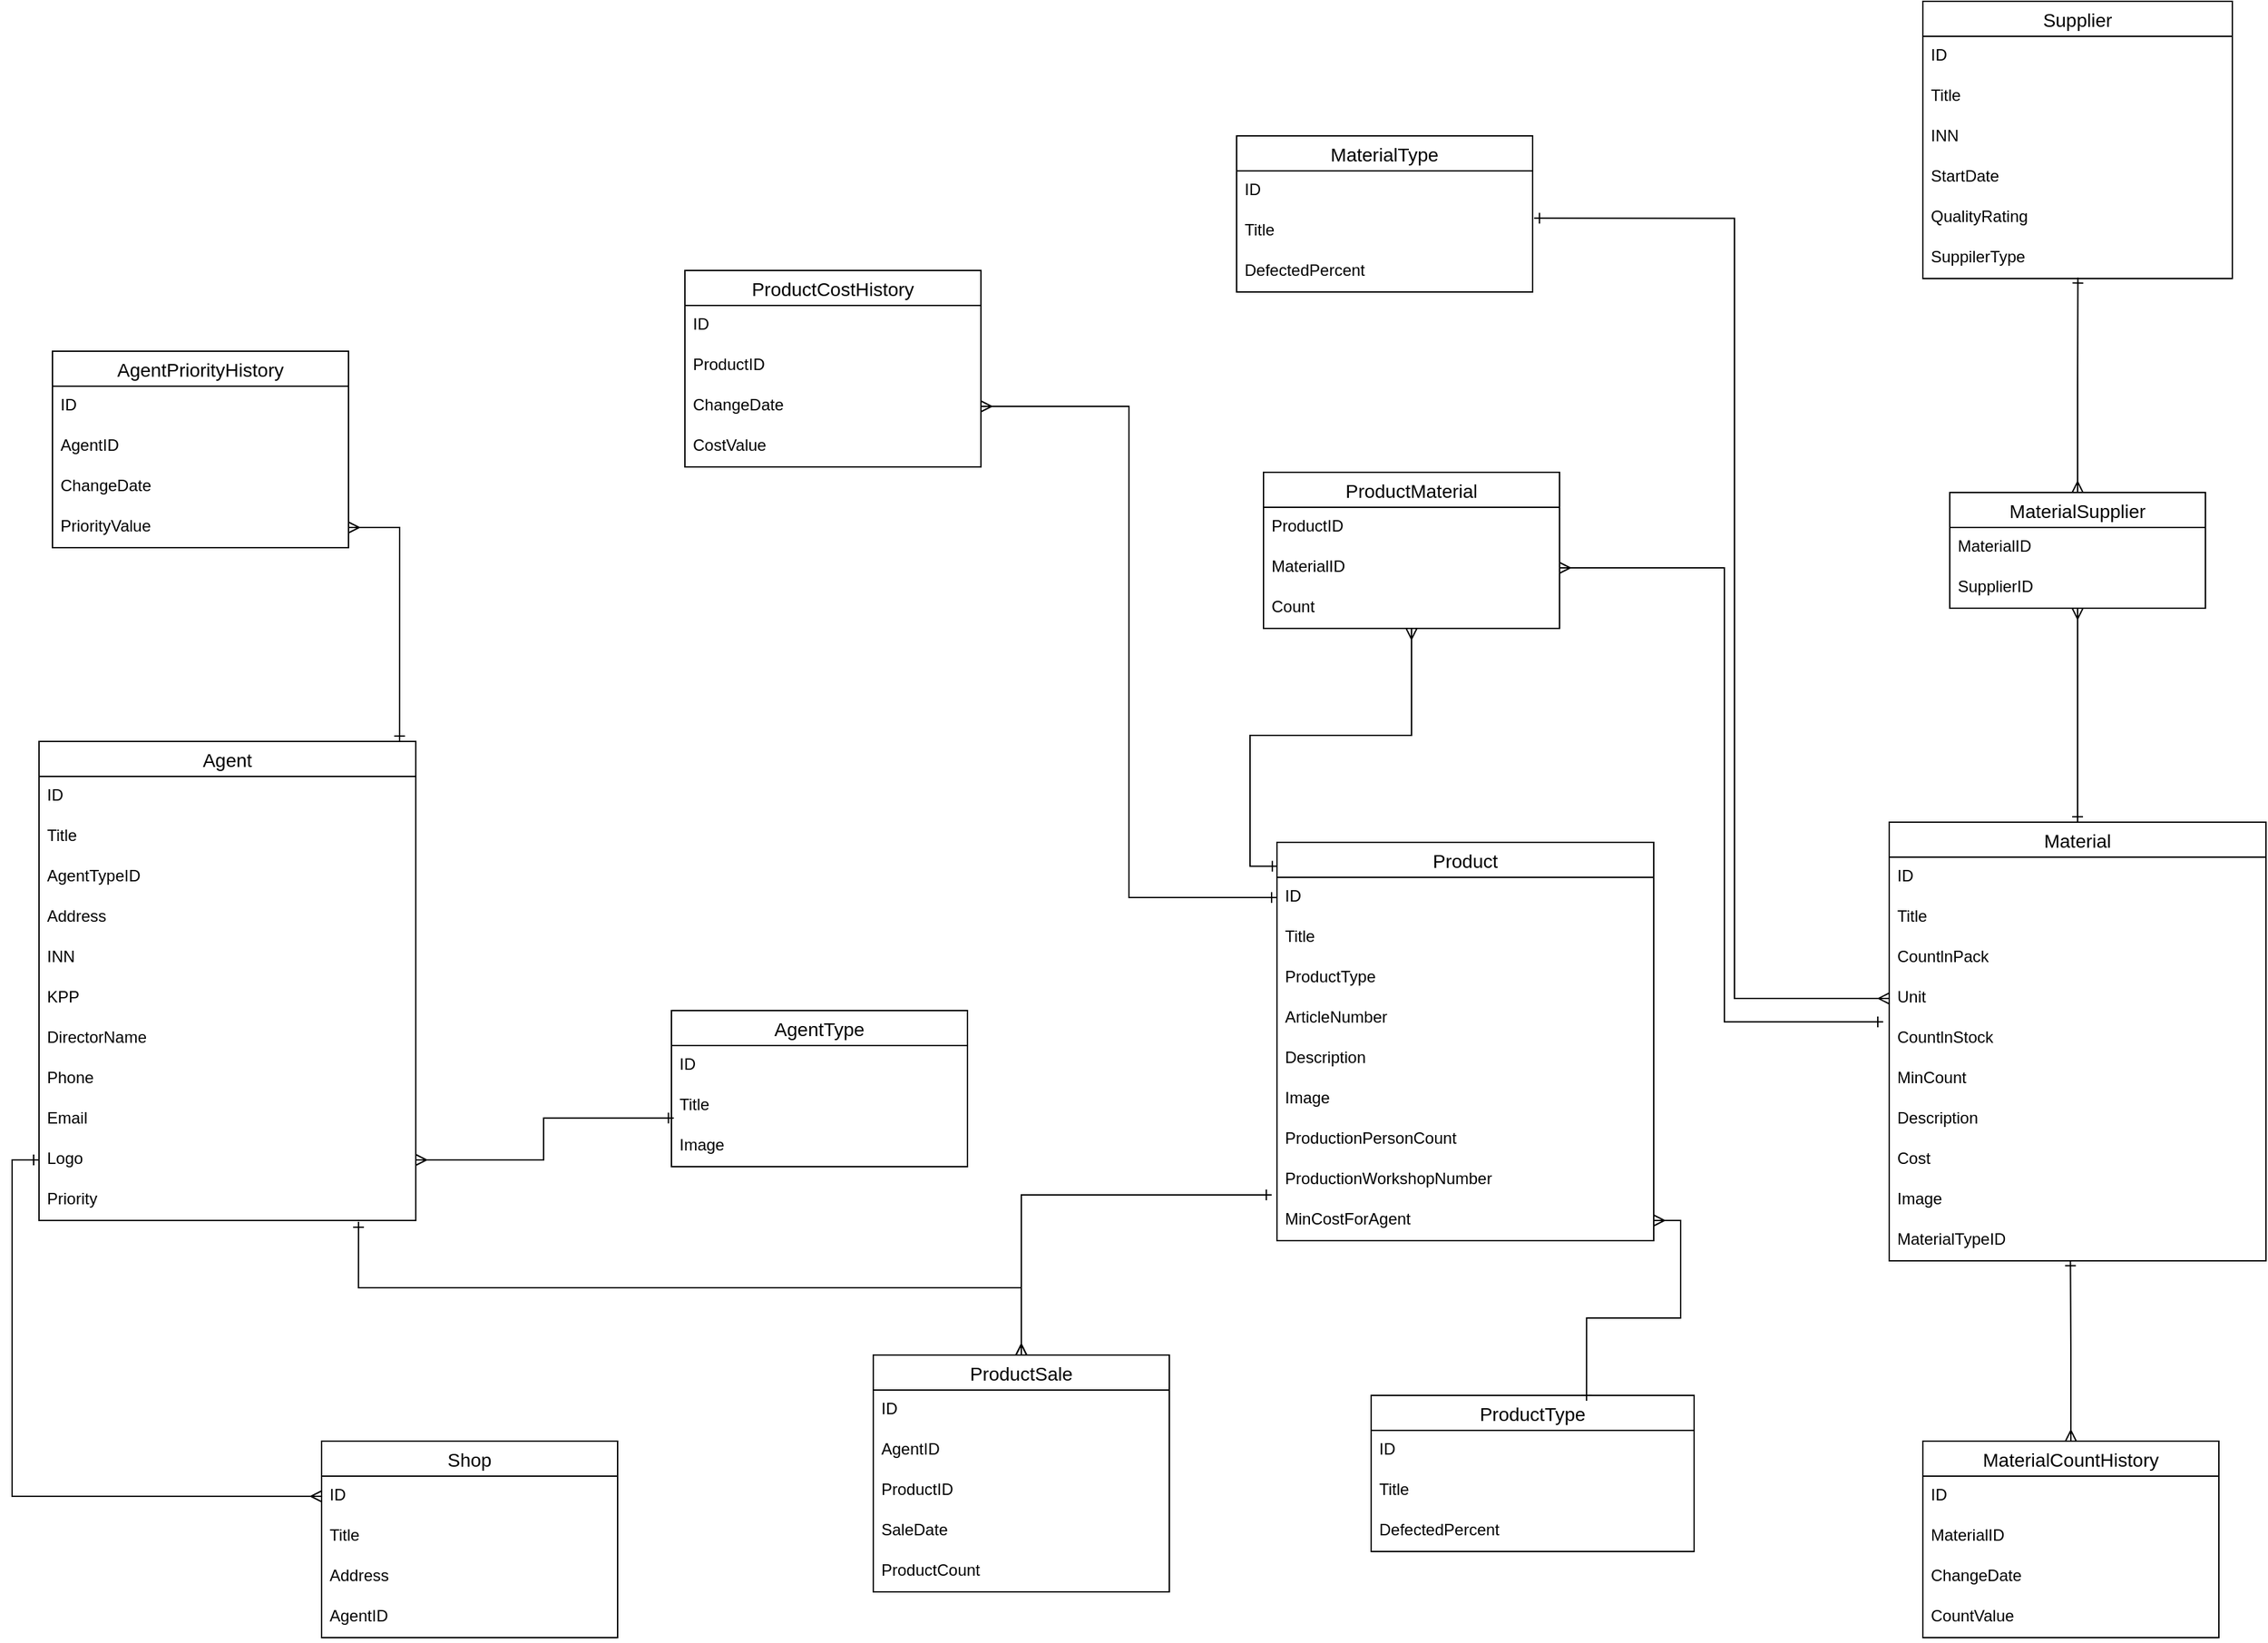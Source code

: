 <mxfile version="20.6.0" type="github">
  <diagram id="XXp-0uyik5iE-m1X0KlK" name="Страница 1">
    <mxGraphModel dx="3470" dy="1270" grid="1" gridSize="10" guides="1" tooltips="1" connect="1" arrows="1" fold="1" page="1" pageScale="1" pageWidth="1100" pageHeight="850" math="0" shadow="0">
      <root>
        <mxCell id="0" />
        <mxCell id="1" parent="0" />
        <mxCell id="RBDj8pT3koU-qj71rcrs-1" value="MaterialType" style="swimlane;fontStyle=0;childLayout=stackLayout;horizontal=1;startSize=26;horizontalStack=0;resizeParent=1;resizeParentMax=0;resizeLast=0;collapsible=1;marginBottom=0;align=center;fontSize=14;" parent="1" vertex="1">
          <mxGeometry x="90" y="140" width="220" height="116" as="geometry" />
        </mxCell>
        <mxCell id="RBDj8pT3koU-qj71rcrs-2" value="ID" style="text;strokeColor=none;fillColor=none;spacingLeft=4;spacingRight=4;overflow=hidden;rotatable=0;points=[[0,0.5],[1,0.5]];portConstraint=eastwest;fontSize=12;" parent="RBDj8pT3koU-qj71rcrs-1" vertex="1">
          <mxGeometry y="26" width="220" height="30" as="geometry" />
        </mxCell>
        <mxCell id="RBDj8pT3koU-qj71rcrs-3" value="Title" style="text;strokeColor=none;fillColor=none;spacingLeft=4;spacingRight=4;overflow=hidden;rotatable=0;points=[[0,0.5],[1,0.5]];portConstraint=eastwest;fontSize=12;" parent="RBDj8pT3koU-qj71rcrs-1" vertex="1">
          <mxGeometry y="56" width="220" height="30" as="geometry" />
        </mxCell>
        <mxCell id="RBDj8pT3koU-qj71rcrs-4" value="DefectedPercent" style="text;strokeColor=none;fillColor=none;spacingLeft=4;spacingRight=4;overflow=hidden;rotatable=0;points=[[0,0.5],[1,0.5]];portConstraint=eastwest;fontSize=12;" parent="RBDj8pT3koU-qj71rcrs-1" vertex="1">
          <mxGeometry y="86" width="220" height="30" as="geometry" />
        </mxCell>
        <mxCell id="RBDj8pT3koU-qj71rcrs-5" value="Supplier" style="swimlane;fontStyle=0;childLayout=stackLayout;horizontal=1;startSize=26;horizontalStack=0;resizeParent=1;resizeParentMax=0;resizeLast=0;collapsible=1;marginBottom=0;align=center;fontSize=14;" parent="1" vertex="1">
          <mxGeometry x="600" y="40" width="230" height="206" as="geometry" />
        </mxCell>
        <mxCell id="RBDj8pT3koU-qj71rcrs-6" value="ID" style="text;strokeColor=none;fillColor=none;spacingLeft=4;spacingRight=4;overflow=hidden;rotatable=0;points=[[0,0.5],[1,0.5]];portConstraint=eastwest;fontSize=12;" parent="RBDj8pT3koU-qj71rcrs-5" vertex="1">
          <mxGeometry y="26" width="230" height="30" as="geometry" />
        </mxCell>
        <mxCell id="RBDj8pT3koU-qj71rcrs-7" value="Title" style="text;strokeColor=none;fillColor=none;spacingLeft=4;spacingRight=4;overflow=hidden;rotatable=0;points=[[0,0.5],[1,0.5]];portConstraint=eastwest;fontSize=12;" parent="RBDj8pT3koU-qj71rcrs-5" vertex="1">
          <mxGeometry y="56" width="230" height="30" as="geometry" />
        </mxCell>
        <mxCell id="RBDj8pT3koU-qj71rcrs-8" value="INN" style="text;strokeColor=none;fillColor=none;spacingLeft=4;spacingRight=4;overflow=hidden;rotatable=0;points=[[0,0.5],[1,0.5]];portConstraint=eastwest;fontSize=12;" parent="RBDj8pT3koU-qj71rcrs-5" vertex="1">
          <mxGeometry y="86" width="230" height="30" as="geometry" />
        </mxCell>
        <mxCell id="RBDj8pT3koU-qj71rcrs-9" value="StartDate" style="text;strokeColor=none;fillColor=none;spacingLeft=4;spacingRight=4;overflow=hidden;rotatable=0;points=[[0,0.5],[1,0.5]];portConstraint=eastwest;fontSize=12;" parent="RBDj8pT3koU-qj71rcrs-5" vertex="1">
          <mxGeometry y="116" width="230" height="30" as="geometry" />
        </mxCell>
        <mxCell id="RBDj8pT3koU-qj71rcrs-10" value="QualityRating" style="text;strokeColor=none;fillColor=none;spacingLeft=4;spacingRight=4;overflow=hidden;rotatable=0;points=[[0,0.5],[1,0.5]];portConstraint=eastwest;fontSize=12;" parent="RBDj8pT3koU-qj71rcrs-5" vertex="1">
          <mxGeometry y="146" width="230" height="30" as="geometry" />
        </mxCell>
        <mxCell id="RBDj8pT3koU-qj71rcrs-11" value="SuppilerType" style="text;strokeColor=none;fillColor=none;spacingLeft=4;spacingRight=4;overflow=hidden;rotatable=0;points=[[0,0.5],[1,0.5]];portConstraint=eastwest;fontSize=12;" parent="RBDj8pT3koU-qj71rcrs-5" vertex="1">
          <mxGeometry y="176" width="230" height="30" as="geometry" />
        </mxCell>
        <mxCell id="RBDj8pT3koU-qj71rcrs-12" style="edgeStyle=orthogonalEdgeStyle;rounded=0;orthogonalLoop=1;jettySize=auto;html=1;entryX=0.501;entryY=0.977;entryDx=0;entryDy=0;entryPerimeter=0;startArrow=ERmany;startFill=0;endArrow=ERone;endFill=0;" parent="1" source="RBDj8pT3koU-qj71rcrs-14" target="RBDj8pT3koU-qj71rcrs-11" edge="1">
          <mxGeometry relative="1" as="geometry" />
        </mxCell>
        <mxCell id="RBDj8pT3koU-qj71rcrs-13" style="edgeStyle=orthogonalEdgeStyle;rounded=0;orthogonalLoop=1;jettySize=auto;html=1;entryX=0.5;entryY=0;entryDx=0;entryDy=0;startArrow=ERmany;startFill=0;endArrow=ERone;endFill=0;" parent="1" source="RBDj8pT3koU-qj71rcrs-14" target="RBDj8pT3koU-qj71rcrs-17" edge="1">
          <mxGeometry relative="1" as="geometry" />
        </mxCell>
        <mxCell id="RBDj8pT3koU-qj71rcrs-14" value="MaterialSupplier" style="swimlane;fontStyle=0;childLayout=stackLayout;horizontal=1;startSize=26;horizontalStack=0;resizeParent=1;resizeParentMax=0;resizeLast=0;collapsible=1;marginBottom=0;align=center;fontSize=14;" parent="1" vertex="1">
          <mxGeometry x="620" y="405" width="190" height="86" as="geometry" />
        </mxCell>
        <mxCell id="RBDj8pT3koU-qj71rcrs-15" value="MaterialID" style="text;strokeColor=none;fillColor=none;spacingLeft=4;spacingRight=4;overflow=hidden;rotatable=0;points=[[0,0.5],[1,0.5]];portConstraint=eastwest;fontSize=12;" parent="RBDj8pT3koU-qj71rcrs-14" vertex="1">
          <mxGeometry y="26" width="190" height="30" as="geometry" />
        </mxCell>
        <mxCell id="RBDj8pT3koU-qj71rcrs-16" value="SupplierID" style="text;strokeColor=none;fillColor=none;spacingLeft=4;spacingRight=4;overflow=hidden;rotatable=0;points=[[0,0.5],[1,0.5]];portConstraint=eastwest;fontSize=12;" parent="RBDj8pT3koU-qj71rcrs-14" vertex="1">
          <mxGeometry y="56" width="190" height="30" as="geometry" />
        </mxCell>
        <mxCell id="RBDj8pT3koU-qj71rcrs-17" value="Material" style="swimlane;fontStyle=0;childLayout=stackLayout;horizontal=1;startSize=26;horizontalStack=0;resizeParent=1;resizeParentMax=0;resizeLast=0;collapsible=1;marginBottom=0;align=center;fontSize=14;" parent="1" vertex="1">
          <mxGeometry x="575" y="650" width="280" height="326" as="geometry" />
        </mxCell>
        <mxCell id="RBDj8pT3koU-qj71rcrs-18" value="ID" style="text;strokeColor=none;fillColor=none;spacingLeft=4;spacingRight=4;overflow=hidden;rotatable=0;points=[[0,0.5],[1,0.5]];portConstraint=eastwest;fontSize=12;" parent="RBDj8pT3koU-qj71rcrs-17" vertex="1">
          <mxGeometry y="26" width="280" height="30" as="geometry" />
        </mxCell>
        <mxCell id="RBDj8pT3koU-qj71rcrs-19" value="Title" style="text;strokeColor=none;fillColor=none;spacingLeft=4;spacingRight=4;overflow=hidden;rotatable=0;points=[[0,0.5],[1,0.5]];portConstraint=eastwest;fontSize=12;" parent="RBDj8pT3koU-qj71rcrs-17" vertex="1">
          <mxGeometry y="56" width="280" height="30" as="geometry" />
        </mxCell>
        <mxCell id="RBDj8pT3koU-qj71rcrs-20" value="CountlnPack" style="text;strokeColor=none;fillColor=none;spacingLeft=4;spacingRight=4;overflow=hidden;rotatable=0;points=[[0,0.5],[1,0.5]];portConstraint=eastwest;fontSize=12;" parent="RBDj8pT3koU-qj71rcrs-17" vertex="1">
          <mxGeometry y="86" width="280" height="30" as="geometry" />
        </mxCell>
        <mxCell id="RBDj8pT3koU-qj71rcrs-21" value="Unit" style="text;strokeColor=none;fillColor=none;spacingLeft=4;spacingRight=4;overflow=hidden;rotatable=0;points=[[0,0.5],[1,0.5]];portConstraint=eastwest;fontSize=12;" parent="RBDj8pT3koU-qj71rcrs-17" vertex="1">
          <mxGeometry y="116" width="280" height="30" as="geometry" />
        </mxCell>
        <mxCell id="RBDj8pT3koU-qj71rcrs-22" value="CountlnStock" style="text;strokeColor=none;fillColor=none;spacingLeft=4;spacingRight=4;overflow=hidden;rotatable=0;points=[[0,0.5],[1,0.5]];portConstraint=eastwest;fontSize=12;" parent="RBDj8pT3koU-qj71rcrs-17" vertex="1">
          <mxGeometry y="146" width="280" height="30" as="geometry" />
        </mxCell>
        <mxCell id="RBDj8pT3koU-qj71rcrs-23" value="MinCount" style="text;strokeColor=none;fillColor=none;spacingLeft=4;spacingRight=4;overflow=hidden;rotatable=0;points=[[0,0.5],[1,0.5]];portConstraint=eastwest;fontSize=12;" parent="RBDj8pT3koU-qj71rcrs-17" vertex="1">
          <mxGeometry y="176" width="280" height="30" as="geometry" />
        </mxCell>
        <mxCell id="RBDj8pT3koU-qj71rcrs-24" value="Description" style="text;strokeColor=none;fillColor=none;spacingLeft=4;spacingRight=4;overflow=hidden;rotatable=0;points=[[0,0.5],[1,0.5]];portConstraint=eastwest;fontSize=12;" parent="RBDj8pT3koU-qj71rcrs-17" vertex="1">
          <mxGeometry y="206" width="280" height="30" as="geometry" />
        </mxCell>
        <mxCell id="RBDj8pT3koU-qj71rcrs-25" value="Cost" style="text;strokeColor=none;fillColor=none;spacingLeft=4;spacingRight=4;overflow=hidden;rotatable=0;points=[[0,0.5],[1,0.5]];portConstraint=eastwest;fontSize=12;" parent="RBDj8pT3koU-qj71rcrs-17" vertex="1">
          <mxGeometry y="236" width="280" height="30" as="geometry" />
        </mxCell>
        <mxCell id="RBDj8pT3koU-qj71rcrs-26" value="Image" style="text;strokeColor=none;fillColor=none;spacingLeft=4;spacingRight=4;overflow=hidden;rotatable=0;points=[[0,0.5],[1,0.5]];portConstraint=eastwest;fontSize=12;" parent="RBDj8pT3koU-qj71rcrs-17" vertex="1">
          <mxGeometry y="266" width="280" height="30" as="geometry" />
        </mxCell>
        <mxCell id="RBDj8pT3koU-qj71rcrs-27" value="MaterialTypeID" style="text;strokeColor=none;fillColor=none;spacingLeft=4;spacingRight=4;overflow=hidden;rotatable=0;points=[[0,0.5],[1,0.5]];portConstraint=eastwest;fontSize=12;" parent="RBDj8pT3koU-qj71rcrs-17" vertex="1">
          <mxGeometry y="296" width="280" height="30" as="geometry" />
        </mxCell>
        <mxCell id="RBDj8pT3koU-qj71rcrs-28" style="edgeStyle=orthogonalEdgeStyle;rounded=0;orthogonalLoop=1;jettySize=auto;html=1;entryX=0.481;entryY=0.987;entryDx=0;entryDy=0;entryPerimeter=0;startArrow=ERmany;startFill=0;endArrow=ERone;endFill=0;" parent="1" source="RBDj8pT3koU-qj71rcrs-29" target="RBDj8pT3koU-qj71rcrs-27" edge="1">
          <mxGeometry relative="1" as="geometry" />
        </mxCell>
        <mxCell id="RBDj8pT3koU-qj71rcrs-29" value="MaterialCountHistory" style="swimlane;fontStyle=0;childLayout=stackLayout;horizontal=1;startSize=26;horizontalStack=0;resizeParent=1;resizeParentMax=0;resizeLast=0;collapsible=1;marginBottom=0;align=center;fontSize=14;" parent="1" vertex="1">
          <mxGeometry x="600" y="1110" width="220" height="146" as="geometry" />
        </mxCell>
        <mxCell id="RBDj8pT3koU-qj71rcrs-30" value="ID" style="text;strokeColor=none;fillColor=none;spacingLeft=4;spacingRight=4;overflow=hidden;rotatable=0;points=[[0,0.5],[1,0.5]];portConstraint=eastwest;fontSize=12;" parent="RBDj8pT3koU-qj71rcrs-29" vertex="1">
          <mxGeometry y="26" width="220" height="30" as="geometry" />
        </mxCell>
        <mxCell id="RBDj8pT3koU-qj71rcrs-31" value="MaterialID" style="text;strokeColor=none;fillColor=none;spacingLeft=4;spacingRight=4;overflow=hidden;rotatable=0;points=[[0,0.5],[1,0.5]];portConstraint=eastwest;fontSize=12;" parent="RBDj8pT3koU-qj71rcrs-29" vertex="1">
          <mxGeometry y="56" width="220" height="30" as="geometry" />
        </mxCell>
        <mxCell id="RBDj8pT3koU-qj71rcrs-32" value="ChangeDate" style="text;strokeColor=none;fillColor=none;spacingLeft=4;spacingRight=4;overflow=hidden;rotatable=0;points=[[0,0.5],[1,0.5]];portConstraint=eastwest;fontSize=12;" parent="RBDj8pT3koU-qj71rcrs-29" vertex="1">
          <mxGeometry y="86" width="220" height="30" as="geometry" />
        </mxCell>
        <mxCell id="RBDj8pT3koU-qj71rcrs-33" value="CountValue" style="text;strokeColor=none;fillColor=none;spacingLeft=4;spacingRight=4;overflow=hidden;rotatable=0;points=[[0,0.5],[1,0.5]];portConstraint=eastwest;fontSize=12;" parent="RBDj8pT3koU-qj71rcrs-29" vertex="1">
          <mxGeometry y="116" width="220" height="30" as="geometry" />
        </mxCell>
        <mxCell id="RBDj8pT3koU-qj71rcrs-34" value="ProductType" style="swimlane;fontStyle=0;childLayout=stackLayout;horizontal=1;startSize=26;horizontalStack=0;resizeParent=1;resizeParentMax=0;resizeLast=0;collapsible=1;marginBottom=0;align=center;fontSize=14;" parent="1" vertex="1">
          <mxGeometry x="190" y="1076" width="240" height="116" as="geometry" />
        </mxCell>
        <mxCell id="RBDj8pT3koU-qj71rcrs-35" value="ID" style="text;strokeColor=none;fillColor=none;spacingLeft=4;spacingRight=4;overflow=hidden;rotatable=0;points=[[0,0.5],[1,0.5]];portConstraint=eastwest;fontSize=12;" parent="RBDj8pT3koU-qj71rcrs-34" vertex="1">
          <mxGeometry y="26" width="240" height="30" as="geometry" />
        </mxCell>
        <mxCell id="RBDj8pT3koU-qj71rcrs-36" value="Title" style="text;strokeColor=none;fillColor=none;spacingLeft=4;spacingRight=4;overflow=hidden;rotatable=0;points=[[0,0.5],[1,0.5]];portConstraint=eastwest;fontSize=12;" parent="RBDj8pT3koU-qj71rcrs-34" vertex="1">
          <mxGeometry y="56" width="240" height="30" as="geometry" />
        </mxCell>
        <mxCell id="RBDj8pT3koU-qj71rcrs-37" value="DefectedPercent" style="text;strokeColor=none;fillColor=none;spacingLeft=4;spacingRight=4;overflow=hidden;rotatable=0;points=[[0,0.5],[1,0.5]];portConstraint=eastwest;fontSize=12;" parent="RBDj8pT3koU-qj71rcrs-34" vertex="1">
          <mxGeometry y="86" width="240" height="30" as="geometry" />
        </mxCell>
        <mxCell id="RBDj8pT3koU-qj71rcrs-38" style="edgeStyle=orthogonalEdgeStyle;rounded=0;orthogonalLoop=1;jettySize=auto;html=1;entryX=0.002;entryY=0.06;entryDx=0;entryDy=0;entryPerimeter=0;startArrow=ERmany;startFill=0;endArrow=ERone;endFill=0;" parent="1" source="RBDj8pT3koU-qj71rcrs-39" target="RBDj8pT3koU-qj71rcrs-43" edge="1">
          <mxGeometry relative="1" as="geometry" />
        </mxCell>
        <mxCell id="RBDj8pT3koU-qj71rcrs-39" value="ProductMaterial" style="swimlane;fontStyle=0;childLayout=stackLayout;horizontal=1;startSize=26;horizontalStack=0;resizeParent=1;resizeParentMax=0;resizeLast=0;collapsible=1;marginBottom=0;align=center;fontSize=14;" parent="1" vertex="1">
          <mxGeometry x="110" y="390" width="220" height="116" as="geometry" />
        </mxCell>
        <mxCell id="RBDj8pT3koU-qj71rcrs-40" value="ProductID" style="text;strokeColor=none;fillColor=none;spacingLeft=4;spacingRight=4;overflow=hidden;rotatable=0;points=[[0,0.5],[1,0.5]];portConstraint=eastwest;fontSize=12;" parent="RBDj8pT3koU-qj71rcrs-39" vertex="1">
          <mxGeometry y="26" width="220" height="30" as="geometry" />
        </mxCell>
        <mxCell id="RBDj8pT3koU-qj71rcrs-41" value="MaterialID" style="text;strokeColor=none;fillColor=none;spacingLeft=4;spacingRight=4;overflow=hidden;rotatable=0;points=[[0,0.5],[1,0.5]];portConstraint=eastwest;fontSize=12;" parent="RBDj8pT3koU-qj71rcrs-39" vertex="1">
          <mxGeometry y="56" width="220" height="30" as="geometry" />
        </mxCell>
        <mxCell id="RBDj8pT3koU-qj71rcrs-42" value="Count" style="text;strokeColor=none;fillColor=none;spacingLeft=4;spacingRight=4;overflow=hidden;rotatable=0;points=[[0,0.5],[1,0.5]];portConstraint=eastwest;fontSize=12;" parent="RBDj8pT3koU-qj71rcrs-39" vertex="1">
          <mxGeometry y="86" width="220" height="30" as="geometry" />
        </mxCell>
        <mxCell id="RBDj8pT3koU-qj71rcrs-43" value="Product" style="swimlane;fontStyle=0;childLayout=stackLayout;horizontal=1;startSize=26;horizontalStack=0;resizeParent=1;resizeParentMax=0;resizeLast=0;collapsible=1;marginBottom=0;align=center;fontSize=14;" parent="1" vertex="1">
          <mxGeometry x="120" y="665" width="280" height="296" as="geometry" />
        </mxCell>
        <mxCell id="RBDj8pT3koU-qj71rcrs-44" value="ID" style="text;strokeColor=none;fillColor=none;spacingLeft=4;spacingRight=4;overflow=hidden;rotatable=0;points=[[0,0.5],[1,0.5]];portConstraint=eastwest;fontSize=12;" parent="RBDj8pT3koU-qj71rcrs-43" vertex="1">
          <mxGeometry y="26" width="280" height="30" as="geometry" />
        </mxCell>
        <mxCell id="RBDj8pT3koU-qj71rcrs-45" value="Title" style="text;strokeColor=none;fillColor=none;spacingLeft=4;spacingRight=4;overflow=hidden;rotatable=0;points=[[0,0.5],[1,0.5]];portConstraint=eastwest;fontSize=12;" parent="RBDj8pT3koU-qj71rcrs-43" vertex="1">
          <mxGeometry y="56" width="280" height="30" as="geometry" />
        </mxCell>
        <mxCell id="RBDj8pT3koU-qj71rcrs-46" value="ProductType" style="text;strokeColor=none;fillColor=none;spacingLeft=4;spacingRight=4;overflow=hidden;rotatable=0;points=[[0,0.5],[1,0.5]];portConstraint=eastwest;fontSize=12;" parent="RBDj8pT3koU-qj71rcrs-43" vertex="1">
          <mxGeometry y="86" width="280" height="30" as="geometry" />
        </mxCell>
        <mxCell id="RBDj8pT3koU-qj71rcrs-47" value="ArticleNumber" style="text;strokeColor=none;fillColor=none;spacingLeft=4;spacingRight=4;overflow=hidden;rotatable=0;points=[[0,0.5],[1,0.5]];portConstraint=eastwest;fontSize=12;" parent="RBDj8pT3koU-qj71rcrs-43" vertex="1">
          <mxGeometry y="116" width="280" height="30" as="geometry" />
        </mxCell>
        <mxCell id="RBDj8pT3koU-qj71rcrs-48" value="Description" style="text;strokeColor=none;fillColor=none;spacingLeft=4;spacingRight=4;overflow=hidden;rotatable=0;points=[[0,0.5],[1,0.5]];portConstraint=eastwest;fontSize=12;" parent="RBDj8pT3koU-qj71rcrs-43" vertex="1">
          <mxGeometry y="146" width="280" height="30" as="geometry" />
        </mxCell>
        <mxCell id="RBDj8pT3koU-qj71rcrs-49" value="Image" style="text;strokeColor=none;fillColor=none;spacingLeft=4;spacingRight=4;overflow=hidden;rotatable=0;points=[[0,0.5],[1,0.5]];portConstraint=eastwest;fontSize=12;" parent="RBDj8pT3koU-qj71rcrs-43" vertex="1">
          <mxGeometry y="176" width="280" height="30" as="geometry" />
        </mxCell>
        <mxCell id="RBDj8pT3koU-qj71rcrs-50" value="ProductionPersonCount" style="text;strokeColor=none;fillColor=none;spacingLeft=4;spacingRight=4;overflow=hidden;rotatable=0;points=[[0,0.5],[1,0.5]];portConstraint=eastwest;fontSize=12;" parent="RBDj8pT3koU-qj71rcrs-43" vertex="1">
          <mxGeometry y="206" width="280" height="30" as="geometry" />
        </mxCell>
        <mxCell id="RBDj8pT3koU-qj71rcrs-51" value="ProductionWorkshopNumber" style="text;strokeColor=none;fillColor=none;spacingLeft=4;spacingRight=4;overflow=hidden;rotatable=0;points=[[0,0.5],[1,0.5]];portConstraint=eastwest;fontSize=12;" parent="RBDj8pT3koU-qj71rcrs-43" vertex="1">
          <mxGeometry y="236" width="280" height="30" as="geometry" />
        </mxCell>
        <mxCell id="RBDj8pT3koU-qj71rcrs-52" value="MinCostForAgent" style="text;strokeColor=none;fillColor=none;spacingLeft=4;spacingRight=4;overflow=hidden;rotatable=0;points=[[0,0.5],[1,0.5]];portConstraint=eastwest;fontSize=12;" parent="RBDj8pT3koU-qj71rcrs-43" vertex="1">
          <mxGeometry y="266" width="280" height="30" as="geometry" />
        </mxCell>
        <mxCell id="RBDj8pT3koU-qj71rcrs-53" value="AgentType" style="swimlane;fontStyle=0;childLayout=stackLayout;horizontal=1;startSize=26;horizontalStack=0;resizeParent=1;resizeParentMax=0;resizeLast=0;collapsible=1;marginBottom=0;align=center;fontSize=14;" parent="1" vertex="1">
          <mxGeometry x="-330" y="790" width="220" height="116" as="geometry" />
        </mxCell>
        <mxCell id="RBDj8pT3koU-qj71rcrs-54" value="ID" style="text;strokeColor=none;fillColor=none;spacingLeft=4;spacingRight=4;overflow=hidden;rotatable=0;points=[[0,0.5],[1,0.5]];portConstraint=eastwest;fontSize=12;" parent="RBDj8pT3koU-qj71rcrs-53" vertex="1">
          <mxGeometry y="26" width="220" height="30" as="geometry" />
        </mxCell>
        <mxCell id="RBDj8pT3koU-qj71rcrs-55" value="Title" style="text;strokeColor=none;fillColor=none;spacingLeft=4;spacingRight=4;overflow=hidden;rotatable=0;points=[[0,0.5],[1,0.5]];portConstraint=eastwest;fontSize=12;" parent="RBDj8pT3koU-qj71rcrs-53" vertex="1">
          <mxGeometry y="56" width="220" height="30" as="geometry" />
        </mxCell>
        <mxCell id="RBDj8pT3koU-qj71rcrs-56" value="Image" style="text;strokeColor=none;fillColor=none;spacingLeft=4;spacingRight=4;overflow=hidden;rotatable=0;points=[[0,0.5],[1,0.5]];portConstraint=eastwest;fontSize=12;" parent="RBDj8pT3koU-qj71rcrs-53" vertex="1">
          <mxGeometry y="86" width="220" height="30" as="geometry" />
        </mxCell>
        <mxCell id="RBDj8pT3koU-qj71rcrs-57" style="edgeStyle=orthogonalEdgeStyle;rounded=0;orthogonalLoop=1;jettySize=auto;html=1;entryX=0.848;entryY=1.033;entryDx=0;entryDy=0;entryPerimeter=0;startArrow=ERmany;startFill=0;endArrow=ERone;endFill=0;" parent="1" source="RBDj8pT3koU-qj71rcrs-59" target="RBDj8pT3koU-qj71rcrs-91" edge="1">
          <mxGeometry relative="1" as="geometry" />
        </mxCell>
        <mxCell id="RBDj8pT3koU-qj71rcrs-58" style="edgeStyle=orthogonalEdgeStyle;rounded=0;orthogonalLoop=1;jettySize=auto;html=1;entryX=-0.014;entryY=0.867;entryDx=0;entryDy=0;entryPerimeter=0;startArrow=ERmany;startFill=0;endArrow=ERone;endFill=0;" parent="1" source="RBDj8pT3koU-qj71rcrs-59" target="RBDj8pT3koU-qj71rcrs-51" edge="1">
          <mxGeometry relative="1" as="geometry" />
        </mxCell>
        <mxCell id="RBDj8pT3koU-qj71rcrs-59" value="ProductSale" style="swimlane;fontStyle=0;childLayout=stackLayout;horizontal=1;startSize=26;horizontalStack=0;resizeParent=1;resizeParentMax=0;resizeLast=0;collapsible=1;marginBottom=0;align=center;fontSize=14;" parent="1" vertex="1">
          <mxGeometry x="-180" y="1046" width="220" height="176" as="geometry" />
        </mxCell>
        <mxCell id="RBDj8pT3koU-qj71rcrs-60" value="ID" style="text;strokeColor=none;fillColor=none;spacingLeft=4;spacingRight=4;overflow=hidden;rotatable=0;points=[[0,0.5],[1,0.5]];portConstraint=eastwest;fontSize=12;" parent="RBDj8pT3koU-qj71rcrs-59" vertex="1">
          <mxGeometry y="26" width="220" height="30" as="geometry" />
        </mxCell>
        <mxCell id="RBDj8pT3koU-qj71rcrs-61" value="AgentID" style="text;strokeColor=none;fillColor=none;spacingLeft=4;spacingRight=4;overflow=hidden;rotatable=0;points=[[0,0.5],[1,0.5]];portConstraint=eastwest;fontSize=12;" parent="RBDj8pT3koU-qj71rcrs-59" vertex="1">
          <mxGeometry y="56" width="220" height="30" as="geometry" />
        </mxCell>
        <mxCell id="RBDj8pT3koU-qj71rcrs-62" value="ProductID" style="text;strokeColor=none;fillColor=none;spacingLeft=4;spacingRight=4;overflow=hidden;rotatable=0;points=[[0,0.5],[1,0.5]];portConstraint=eastwest;fontSize=12;" parent="RBDj8pT3koU-qj71rcrs-59" vertex="1">
          <mxGeometry y="86" width="220" height="30" as="geometry" />
        </mxCell>
        <mxCell id="RBDj8pT3koU-qj71rcrs-63" value="SaleDate" style="text;strokeColor=none;fillColor=none;spacingLeft=4;spacingRight=4;overflow=hidden;rotatable=0;points=[[0,0.5],[1,0.5]];portConstraint=eastwest;fontSize=12;" parent="RBDj8pT3koU-qj71rcrs-59" vertex="1">
          <mxGeometry y="116" width="220" height="30" as="geometry" />
        </mxCell>
        <mxCell id="RBDj8pT3koU-qj71rcrs-64" value="ProductCount" style="text;strokeColor=none;fillColor=none;spacingLeft=4;spacingRight=4;overflow=hidden;rotatable=0;points=[[0,0.5],[1,0.5]];portConstraint=eastwest;fontSize=12;" parent="RBDj8pT3koU-qj71rcrs-59" vertex="1">
          <mxGeometry y="146" width="220" height="30" as="geometry" />
        </mxCell>
        <mxCell id="RBDj8pT3koU-qj71rcrs-65" value="Shop" style="swimlane;fontStyle=0;childLayout=stackLayout;horizontal=1;startSize=26;horizontalStack=0;resizeParent=1;resizeParentMax=0;resizeLast=0;collapsible=1;marginBottom=0;align=center;fontSize=14;" parent="1" vertex="1">
          <mxGeometry x="-590" y="1110" width="220" height="146" as="geometry" />
        </mxCell>
        <mxCell id="RBDj8pT3koU-qj71rcrs-66" value="ID" style="text;strokeColor=none;fillColor=none;spacingLeft=4;spacingRight=4;overflow=hidden;rotatable=0;points=[[0,0.5],[1,0.5]];portConstraint=eastwest;fontSize=12;" parent="RBDj8pT3koU-qj71rcrs-65" vertex="1">
          <mxGeometry y="26" width="220" height="30" as="geometry" />
        </mxCell>
        <mxCell id="RBDj8pT3koU-qj71rcrs-67" value="Title" style="text;strokeColor=none;fillColor=none;spacingLeft=4;spacingRight=4;overflow=hidden;rotatable=0;points=[[0,0.5],[1,0.5]];portConstraint=eastwest;fontSize=12;" parent="RBDj8pT3koU-qj71rcrs-65" vertex="1">
          <mxGeometry y="56" width="220" height="30" as="geometry" />
        </mxCell>
        <mxCell id="RBDj8pT3koU-qj71rcrs-68" value="Address" style="text;strokeColor=none;fillColor=none;spacingLeft=4;spacingRight=4;overflow=hidden;rotatable=0;points=[[0,0.5],[1,0.5]];portConstraint=eastwest;fontSize=12;" parent="RBDj8pT3koU-qj71rcrs-65" vertex="1">
          <mxGeometry y="86" width="220" height="30" as="geometry" />
        </mxCell>
        <mxCell id="RBDj8pT3koU-qj71rcrs-69" value="AgentID" style="text;strokeColor=none;fillColor=none;spacingLeft=4;spacingRight=4;overflow=hidden;rotatable=0;points=[[0,0.5],[1,0.5]];portConstraint=eastwest;fontSize=12;" parent="RBDj8pT3koU-qj71rcrs-65" vertex="1">
          <mxGeometry y="116" width="220" height="30" as="geometry" />
        </mxCell>
        <mxCell id="RBDj8pT3koU-qj71rcrs-70" value="ProductCostHistory" style="swimlane;fontStyle=0;childLayout=stackLayout;horizontal=1;startSize=26;horizontalStack=0;resizeParent=1;resizeParentMax=0;resizeLast=0;collapsible=1;marginBottom=0;align=center;fontSize=14;" parent="1" vertex="1">
          <mxGeometry x="-320" y="240" width="220" height="146" as="geometry" />
        </mxCell>
        <mxCell id="RBDj8pT3koU-qj71rcrs-71" value="ID" style="text;strokeColor=none;fillColor=none;spacingLeft=4;spacingRight=4;overflow=hidden;rotatable=0;points=[[0,0.5],[1,0.5]];portConstraint=eastwest;fontSize=12;" parent="RBDj8pT3koU-qj71rcrs-70" vertex="1">
          <mxGeometry y="26" width="220" height="30" as="geometry" />
        </mxCell>
        <mxCell id="RBDj8pT3koU-qj71rcrs-72" value="ProductID" style="text;strokeColor=none;fillColor=none;spacingLeft=4;spacingRight=4;overflow=hidden;rotatable=0;points=[[0,0.5],[1,0.5]];portConstraint=eastwest;fontSize=12;" parent="RBDj8pT3koU-qj71rcrs-70" vertex="1">
          <mxGeometry y="56" width="220" height="30" as="geometry" />
        </mxCell>
        <mxCell id="RBDj8pT3koU-qj71rcrs-73" value="ChangeDate" style="text;strokeColor=none;fillColor=none;spacingLeft=4;spacingRight=4;overflow=hidden;rotatable=0;points=[[0,0.5],[1,0.5]];portConstraint=eastwest;fontSize=12;" parent="RBDj8pT3koU-qj71rcrs-70" vertex="1">
          <mxGeometry y="86" width="220" height="30" as="geometry" />
        </mxCell>
        <mxCell id="RBDj8pT3koU-qj71rcrs-74" value="CostValue" style="text;strokeColor=none;fillColor=none;spacingLeft=4;spacingRight=4;overflow=hidden;rotatable=0;points=[[0,0.5],[1,0.5]];portConstraint=eastwest;fontSize=12;" parent="RBDj8pT3koU-qj71rcrs-70" vertex="1">
          <mxGeometry y="116" width="220" height="30" as="geometry" />
        </mxCell>
        <mxCell id="RBDj8pT3koU-qj71rcrs-75" value="AgentPriorityHistory" style="swimlane;fontStyle=0;childLayout=stackLayout;horizontal=1;startSize=26;horizontalStack=0;resizeParent=1;resizeParentMax=0;resizeLast=0;collapsible=1;marginBottom=0;align=center;fontSize=14;" parent="1" vertex="1">
          <mxGeometry x="-790" y="300" width="220" height="146" as="geometry" />
        </mxCell>
        <mxCell id="RBDj8pT3koU-qj71rcrs-76" value="ID" style="text;strokeColor=none;fillColor=none;spacingLeft=4;spacingRight=4;overflow=hidden;rotatable=0;points=[[0,0.5],[1,0.5]];portConstraint=eastwest;fontSize=12;" parent="RBDj8pT3koU-qj71rcrs-75" vertex="1">
          <mxGeometry y="26" width="220" height="30" as="geometry" />
        </mxCell>
        <mxCell id="RBDj8pT3koU-qj71rcrs-77" value="AgentID" style="text;strokeColor=none;fillColor=none;spacingLeft=4;spacingRight=4;overflow=hidden;rotatable=0;points=[[0,0.5],[1,0.5]];portConstraint=eastwest;fontSize=12;" parent="RBDj8pT3koU-qj71rcrs-75" vertex="1">
          <mxGeometry y="56" width="220" height="30" as="geometry" />
        </mxCell>
        <mxCell id="RBDj8pT3koU-qj71rcrs-78" value="ChangeDate" style="text;strokeColor=none;fillColor=none;spacingLeft=4;spacingRight=4;overflow=hidden;rotatable=0;points=[[0,0.5],[1,0.5]];portConstraint=eastwest;fontSize=12;" parent="RBDj8pT3koU-qj71rcrs-75" vertex="1">
          <mxGeometry y="86" width="220" height="30" as="geometry" />
        </mxCell>
        <mxCell id="RBDj8pT3koU-qj71rcrs-79" value="PriorityValue" style="text;strokeColor=none;fillColor=none;spacingLeft=4;spacingRight=4;overflow=hidden;rotatable=0;points=[[0,0.5],[1,0.5]];portConstraint=eastwest;fontSize=12;" parent="RBDj8pT3koU-qj71rcrs-75" vertex="1">
          <mxGeometry y="116" width="220" height="30" as="geometry" />
        </mxCell>
        <mxCell id="RBDj8pT3koU-qj71rcrs-80" value="Agent" style="swimlane;fontStyle=0;childLayout=stackLayout;horizontal=1;startSize=26;horizontalStack=0;resizeParent=1;resizeParentMax=0;resizeLast=0;collapsible=1;marginBottom=0;align=center;fontSize=14;" parent="1" vertex="1">
          <mxGeometry x="-800" y="590" width="280" height="356" as="geometry" />
        </mxCell>
        <mxCell id="RBDj8pT3koU-qj71rcrs-81" value="ID" style="text;strokeColor=none;fillColor=none;spacingLeft=4;spacingRight=4;overflow=hidden;rotatable=0;points=[[0,0.5],[1,0.5]];portConstraint=eastwest;fontSize=12;" parent="RBDj8pT3koU-qj71rcrs-80" vertex="1">
          <mxGeometry y="26" width="280" height="30" as="geometry" />
        </mxCell>
        <mxCell id="RBDj8pT3koU-qj71rcrs-82" value="Title" style="text;strokeColor=none;fillColor=none;spacingLeft=4;spacingRight=4;overflow=hidden;rotatable=0;points=[[0,0.5],[1,0.5]];portConstraint=eastwest;fontSize=12;" parent="RBDj8pT3koU-qj71rcrs-80" vertex="1">
          <mxGeometry y="56" width="280" height="30" as="geometry" />
        </mxCell>
        <mxCell id="RBDj8pT3koU-qj71rcrs-83" value="AgentTypeID" style="text;strokeColor=none;fillColor=none;spacingLeft=4;spacingRight=4;overflow=hidden;rotatable=0;points=[[0,0.5],[1,0.5]];portConstraint=eastwest;fontSize=12;" parent="RBDj8pT3koU-qj71rcrs-80" vertex="1">
          <mxGeometry y="86" width="280" height="30" as="geometry" />
        </mxCell>
        <mxCell id="RBDj8pT3koU-qj71rcrs-84" value="Address" style="text;strokeColor=none;fillColor=none;spacingLeft=4;spacingRight=4;overflow=hidden;rotatable=0;points=[[0,0.5],[1,0.5]];portConstraint=eastwest;fontSize=12;" parent="RBDj8pT3koU-qj71rcrs-80" vertex="1">
          <mxGeometry y="116" width="280" height="30" as="geometry" />
        </mxCell>
        <mxCell id="RBDj8pT3koU-qj71rcrs-85" value="INN" style="text;strokeColor=none;fillColor=none;spacingLeft=4;spacingRight=4;overflow=hidden;rotatable=0;points=[[0,0.5],[1,0.5]];portConstraint=eastwest;fontSize=12;" parent="RBDj8pT3koU-qj71rcrs-80" vertex="1">
          <mxGeometry y="146" width="280" height="30" as="geometry" />
        </mxCell>
        <mxCell id="RBDj8pT3koU-qj71rcrs-86" value="KPP" style="text;strokeColor=none;fillColor=none;spacingLeft=4;spacingRight=4;overflow=hidden;rotatable=0;points=[[0,0.5],[1,0.5]];portConstraint=eastwest;fontSize=12;" parent="RBDj8pT3koU-qj71rcrs-80" vertex="1">
          <mxGeometry y="176" width="280" height="30" as="geometry" />
        </mxCell>
        <mxCell id="RBDj8pT3koU-qj71rcrs-87" value="DirectorName" style="text;strokeColor=none;fillColor=none;spacingLeft=4;spacingRight=4;overflow=hidden;rotatable=0;points=[[0,0.5],[1,0.5]];portConstraint=eastwest;fontSize=12;" parent="RBDj8pT3koU-qj71rcrs-80" vertex="1">
          <mxGeometry y="206" width="280" height="30" as="geometry" />
        </mxCell>
        <mxCell id="RBDj8pT3koU-qj71rcrs-88" value="Phone" style="text;strokeColor=none;fillColor=none;spacingLeft=4;spacingRight=4;overflow=hidden;rotatable=0;points=[[0,0.5],[1,0.5]];portConstraint=eastwest;fontSize=12;" parent="RBDj8pT3koU-qj71rcrs-80" vertex="1">
          <mxGeometry y="236" width="280" height="30" as="geometry" />
        </mxCell>
        <mxCell id="RBDj8pT3koU-qj71rcrs-89" value="Email" style="text;strokeColor=none;fillColor=none;spacingLeft=4;spacingRight=4;overflow=hidden;rotatable=0;points=[[0,0.5],[1,0.5]];portConstraint=eastwest;fontSize=12;" parent="RBDj8pT3koU-qj71rcrs-80" vertex="1">
          <mxGeometry y="266" width="280" height="30" as="geometry" />
        </mxCell>
        <mxCell id="RBDj8pT3koU-qj71rcrs-90" value="Logo" style="text;strokeColor=none;fillColor=none;spacingLeft=4;spacingRight=4;overflow=hidden;rotatable=0;points=[[0,0.5],[1,0.5]];portConstraint=eastwest;fontSize=12;" parent="RBDj8pT3koU-qj71rcrs-80" vertex="1">
          <mxGeometry y="296" width="280" height="30" as="geometry" />
        </mxCell>
        <mxCell id="RBDj8pT3koU-qj71rcrs-91" value="Priority" style="text;strokeColor=none;fillColor=none;spacingLeft=4;spacingRight=4;overflow=hidden;rotatable=0;points=[[0,0.5],[1,0.5]];portConstraint=eastwest;fontSize=12;" parent="RBDj8pT3koU-qj71rcrs-80" vertex="1">
          <mxGeometry y="326" width="280" height="30" as="geometry" />
        </mxCell>
        <mxCell id="RBDj8pT3koU-qj71rcrs-92" style="edgeStyle=orthogonalEdgeStyle;rounded=0;orthogonalLoop=1;jettySize=auto;html=1;entryX=0.957;entryY=0;entryDx=0;entryDy=0;entryPerimeter=0;startArrow=ERmany;startFill=0;endArrow=ERone;endFill=0;" parent="1" source="RBDj8pT3koU-qj71rcrs-79" target="RBDj8pT3koU-qj71rcrs-80" edge="1">
          <mxGeometry relative="1" as="geometry" />
        </mxCell>
        <mxCell id="RBDj8pT3koU-qj71rcrs-93" style="edgeStyle=orthogonalEdgeStyle;rounded=0;orthogonalLoop=1;jettySize=auto;html=1;entryX=0;entryY=0.5;entryDx=0;entryDy=0;startArrow=ERmany;startFill=0;endArrow=ERone;endFill=0;" parent="1" source="RBDj8pT3koU-qj71rcrs-66" target="RBDj8pT3koU-qj71rcrs-90" edge="1">
          <mxGeometry relative="1" as="geometry" />
        </mxCell>
        <mxCell id="RBDj8pT3koU-qj71rcrs-94" style="edgeStyle=orthogonalEdgeStyle;rounded=0;orthogonalLoop=1;jettySize=auto;html=1;entryX=0.667;entryY=0.034;entryDx=0;entryDy=0;entryPerimeter=0;startArrow=ERmany;startFill=0;endArrow=ERone;endFill=0;" parent="1" source="RBDj8pT3koU-qj71rcrs-52" target="RBDj8pT3koU-qj71rcrs-34" edge="1">
          <mxGeometry relative="1" as="geometry" />
        </mxCell>
        <mxCell id="RBDj8pT3koU-qj71rcrs-95" style="edgeStyle=orthogonalEdgeStyle;rounded=0;orthogonalLoop=1;jettySize=auto;html=1;entryX=0;entryY=0.5;entryDx=0;entryDy=0;startArrow=ERmany;startFill=0;endArrow=ERone;endFill=0;" parent="1" source="RBDj8pT3koU-qj71rcrs-73" target="RBDj8pT3koU-qj71rcrs-44" edge="1">
          <mxGeometry relative="1" as="geometry" />
        </mxCell>
        <mxCell id="RBDj8pT3koU-qj71rcrs-96" style="edgeStyle=orthogonalEdgeStyle;rounded=0;orthogonalLoop=1;jettySize=auto;html=1;entryX=-0.016;entryY=0.081;entryDx=0;entryDy=0;entryPerimeter=0;startArrow=ERmany;startFill=0;endArrow=ERone;endFill=0;" parent="1" source="RBDj8pT3koU-qj71rcrs-41" target="RBDj8pT3koU-qj71rcrs-22" edge="1">
          <mxGeometry relative="1" as="geometry" />
        </mxCell>
        <mxCell id="RBDj8pT3koU-qj71rcrs-97" style="edgeStyle=orthogonalEdgeStyle;rounded=0;orthogonalLoop=1;jettySize=auto;html=1;entryX=1.005;entryY=0.172;entryDx=0;entryDy=0;entryPerimeter=0;startArrow=ERmany;startFill=0;endArrow=ERone;endFill=0;" parent="1" source="RBDj8pT3koU-qj71rcrs-21" target="RBDj8pT3koU-qj71rcrs-3" edge="1">
          <mxGeometry relative="1" as="geometry">
            <Array as="points">
              <mxPoint x="460" y="781" />
              <mxPoint x="460" y="201" />
            </Array>
          </mxGeometry>
        </mxCell>
        <mxCell id="RBDj8pT3koU-qj71rcrs-98" style="edgeStyle=orthogonalEdgeStyle;rounded=0;orthogonalLoop=1;jettySize=auto;html=1;entryX=0.008;entryY=-0.205;entryDx=0;entryDy=0;entryPerimeter=0;startArrow=ERmany;startFill=0;endArrow=ERone;endFill=0;" parent="1" source="RBDj8pT3koU-qj71rcrs-90" target="RBDj8pT3koU-qj71rcrs-56" edge="1">
          <mxGeometry relative="1" as="geometry" />
        </mxCell>
      </root>
    </mxGraphModel>
  </diagram>
</mxfile>
